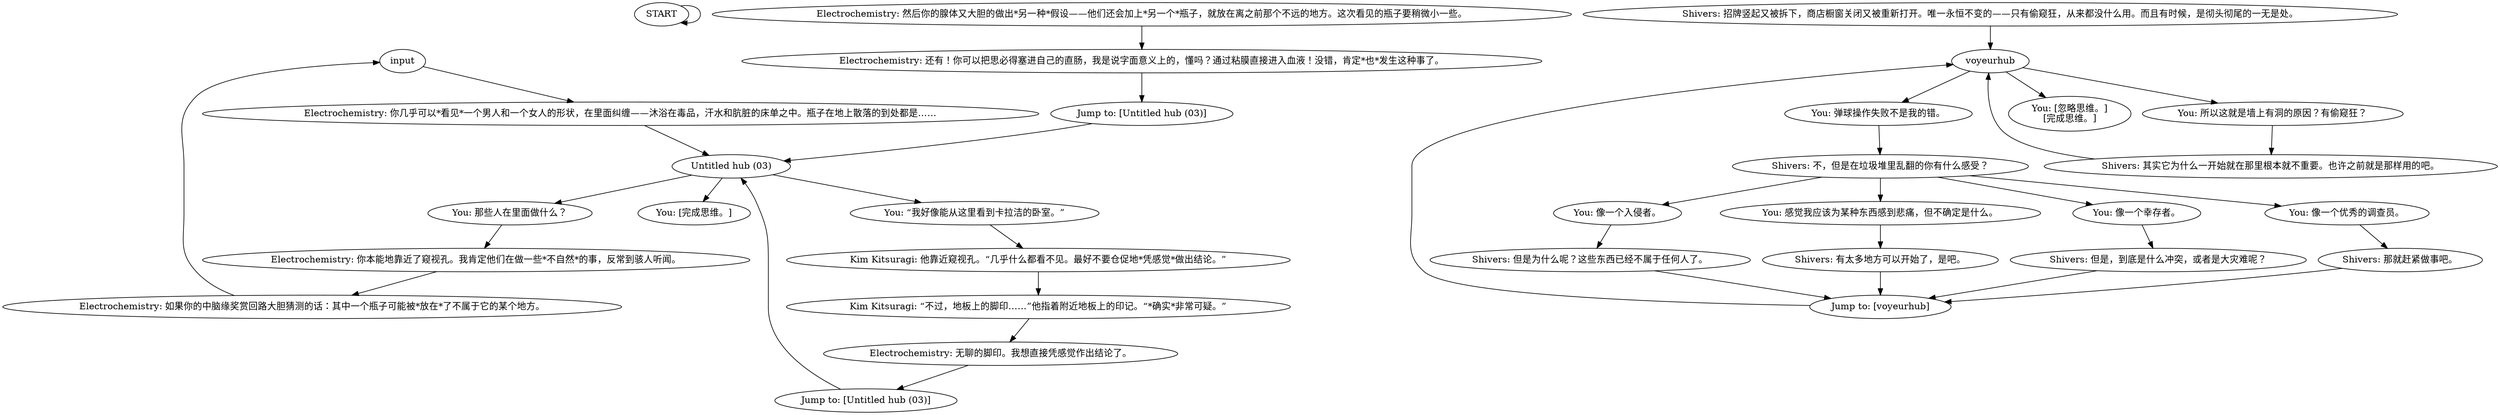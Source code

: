 # WHIRLING F3 ORB / peephole shivers
# 1. Doomed felt.
#2. This is not just a hole -- this is a peephole.
# ==================================================
digraph G {
	  0 [label="START"];
	  1 [label="input"];
	  2 [label="Electrochemistry: 然后你的腺体又大胆的做出*另一种*假设——他们还会加上*另一个*瓶子，就放在离之前那个不远的地方。这次看见的瓶子要稍微小一些。"];
	  3 [label="Shivers: 招牌竖起又被拆下，商店橱窗关闭又被重新打开。唯一永恒不变的——只有偷窥狂，从来都没什么用。而且有时候，是彻头彻尾的一无是处。"];
	  4 [label="You: 像一个优秀的调查员。"];
	  5 [label="Shivers: 但是为什么呢？这些东西已经不属于任何人了。"];
	  6 [label="Kim Kitsuragi: 他靠近窥视孔。“几乎什么都看不见。最好不要仓促地*凭感觉*做出结论。”"];
	  7 [label="Electrochemistry: 无聊的脚印。我想直接凭感觉作出结论了。"];
	  8 [label="Shivers: 但是，到底是什么冲突，或者是大灾难呢？"];
	  9 [label="Shivers: 有太多地方可以开始了，是吧。"];
	  10 [label="You: “我好像能从这里看到卡拉洁的卧室。”"];
	  11 [label="Shivers: 其实它为什么一开始就在那里根本就不重要。也许之前就是那样用的吧。"];
	  12 [label="Untitled hub (03)"];
	  13 [label="You: 像一个入侵者。"];
	  14 [label="Jump to: [voyeurhub]"];
	  15 [label="Kim Kitsuragi: “不过，地板上的脚印……”他指着附近地板上的印记。“*确实*非常可疑。”"];
	  16 [label="Shivers: 那就赶紧做事吧。"];
	  17 [label="Electrochemistry: 如果你的中脑缘奖赏回路大胆猜测的话：其中一个瓶子可能被*放在*了不属于它的某个地方。"];
	  18 [label="Jump to: [Untitled hub (03)]"];
	  19 [label="You: 感觉我应该为某种东西感到悲痛，但不确定是什么。"];
	  20 [label="You: 弹球操作失败不是我的错。"];
	  21 [label="Jump to: [Untitled hub (03)]"];
	  22 [label="Electrochemistry: 还有！你可以把思必得塞进自己的直肠，我是说字面意义上的，懂吗？通过粘膜直接进入血液！没错，肯定*也*发生这种事了。"];
	  23 [label="You: [忽略思维。]\n[完成思维。]"];
	  24 [label="Shivers: 不，但是在垃圾堆里乱翻的你有什么感受？"];
	  25 [label="Electrochemistry: 你几乎可以*看见*一个男人和一个女人的形状，在里面纠缠——沐浴在毒品，汗水和肮脏的床单之中。瓶子在地上散落的到处都是……"];
	  26 [label="voyeurhub"];
	  27 [label="You: 那些人在里面做什么？"];
	  28 [label="You: [完成思维。]"];
	  29 [label="Electrochemistry: 你本能地靠近了窥视孔。我肯定他们在做一些*不自然*的事，反常到骇人听闻。"];
	  30 [label="You: 所以这就是墙上有洞的原因？有偷窥狂？"];
	  31 [label="You: 像一个幸存者。"];
	  0 -> 0
	  1 -> 25
	  2 -> 22
	  3 -> 26
	  4 -> 16
	  5 -> 14
	  6 -> 15
	  7 -> 18
	  8 -> 14
	  9 -> 14
	  10 -> 6
	  11 -> 26
	  12 -> 10
	  12 -> 27
	  12 -> 28
	  13 -> 5
	  14 -> 26
	  15 -> 7
	  16 -> 14
	  17 -> 1
	  18 -> 12
	  19 -> 9
	  20 -> 24
	  21 -> 12
	  22 -> 21
	  24 -> 19
	  24 -> 4
	  24 -> 13
	  24 -> 31
	  25 -> 12
	  26 -> 20
	  26 -> 30
	  26 -> 23
	  27 -> 29
	  29 -> 17
	  30 -> 11
	  31 -> 8
}

